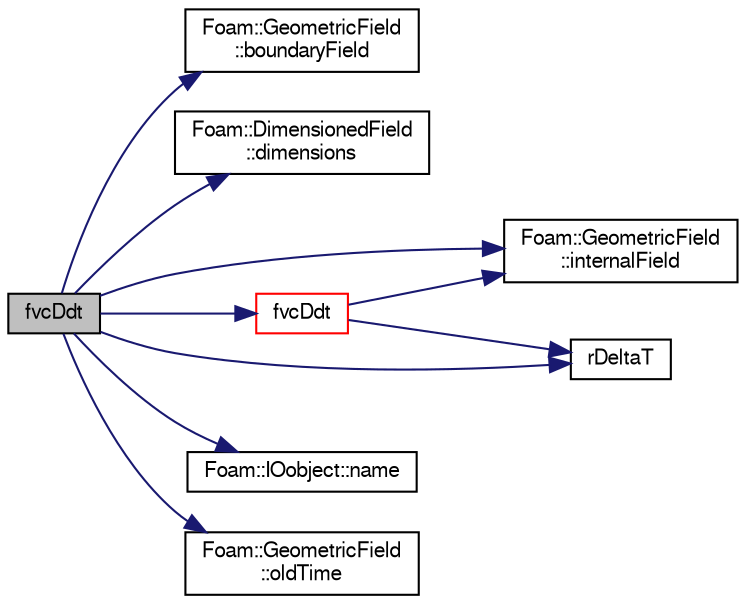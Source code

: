 digraph "fvcDdt"
{
  bgcolor="transparent";
  edge [fontname="FreeSans",fontsize="10",labelfontname="FreeSans",labelfontsize="10"];
  node [fontname="FreeSans",fontsize="10",shape=record];
  rankdir="LR";
  Node62 [label="fvcDdt",height=0.2,width=0.4,color="black", fillcolor="grey75", style="filled", fontcolor="black"];
  Node62 -> Node63 [color="midnightblue",fontsize="10",style="solid",fontname="FreeSans"];
  Node63 [label="Foam::GeometricField\l::boundaryField",height=0.2,width=0.4,color="black",URL="$a22434.html#a3c6c1a789b48ea0c5e8bff64f9c14f2d",tooltip="Return reference to GeometricBoundaryField. "];
  Node62 -> Node64 [color="midnightblue",fontsize="10",style="solid",fontname="FreeSans"];
  Node64 [label="Foam::DimensionedField\l::dimensions",height=0.2,width=0.4,color="black",URL="$a26390.html#a66989c1e0666e0d0c93a2056ce75599e",tooltip="Return dimensions. "];
  Node62 -> Node65 [color="midnightblue",fontsize="10",style="solid",fontname="FreeSans"];
  Node65 [label="fvcDdt",height=0.2,width=0.4,color="red",URL="$a22474.html#a2b9a1541ce06c457e16e2cb676f67e46"];
  Node65 -> Node67 [color="midnightblue",fontsize="10",style="solid",fontname="FreeSans"];
  Node67 [label="Foam::GeometricField\l::internalField",height=0.2,width=0.4,color="black",URL="$a22434.html#a9536140d36d69bbac40496f6b817aa0a",tooltip="Return internal field. "];
  Node65 -> Node69 [color="midnightblue",fontsize="10",style="solid",fontname="FreeSans"];
  Node69 [label="rDeltaT",height=0.2,width=0.4,color="black",URL="$a38426.html#ab4a06642de5708190d817dc1a2e352a3"];
  Node62 -> Node67 [color="midnightblue",fontsize="10",style="solid",fontname="FreeSans"];
  Node62 -> Node71 [color="midnightblue",fontsize="10",style="solid",fontname="FreeSans"];
  Node71 [label="Foam::IOobject::name",height=0.2,width=0.4,color="black",URL="$a26142.html#acc80e00a8ac919288fb55bd14cc88bf6",tooltip="Return name. "];
  Node62 -> Node72 [color="midnightblue",fontsize="10",style="solid",fontname="FreeSans"];
  Node72 [label="Foam::GeometricField\l::oldTime",height=0.2,width=0.4,color="black",URL="$a22434.html#a2f51be6de19012555f923b0902d64135",tooltip="Return old time field. "];
  Node62 -> Node69 [color="midnightblue",fontsize="10",style="solid",fontname="FreeSans"];
}
